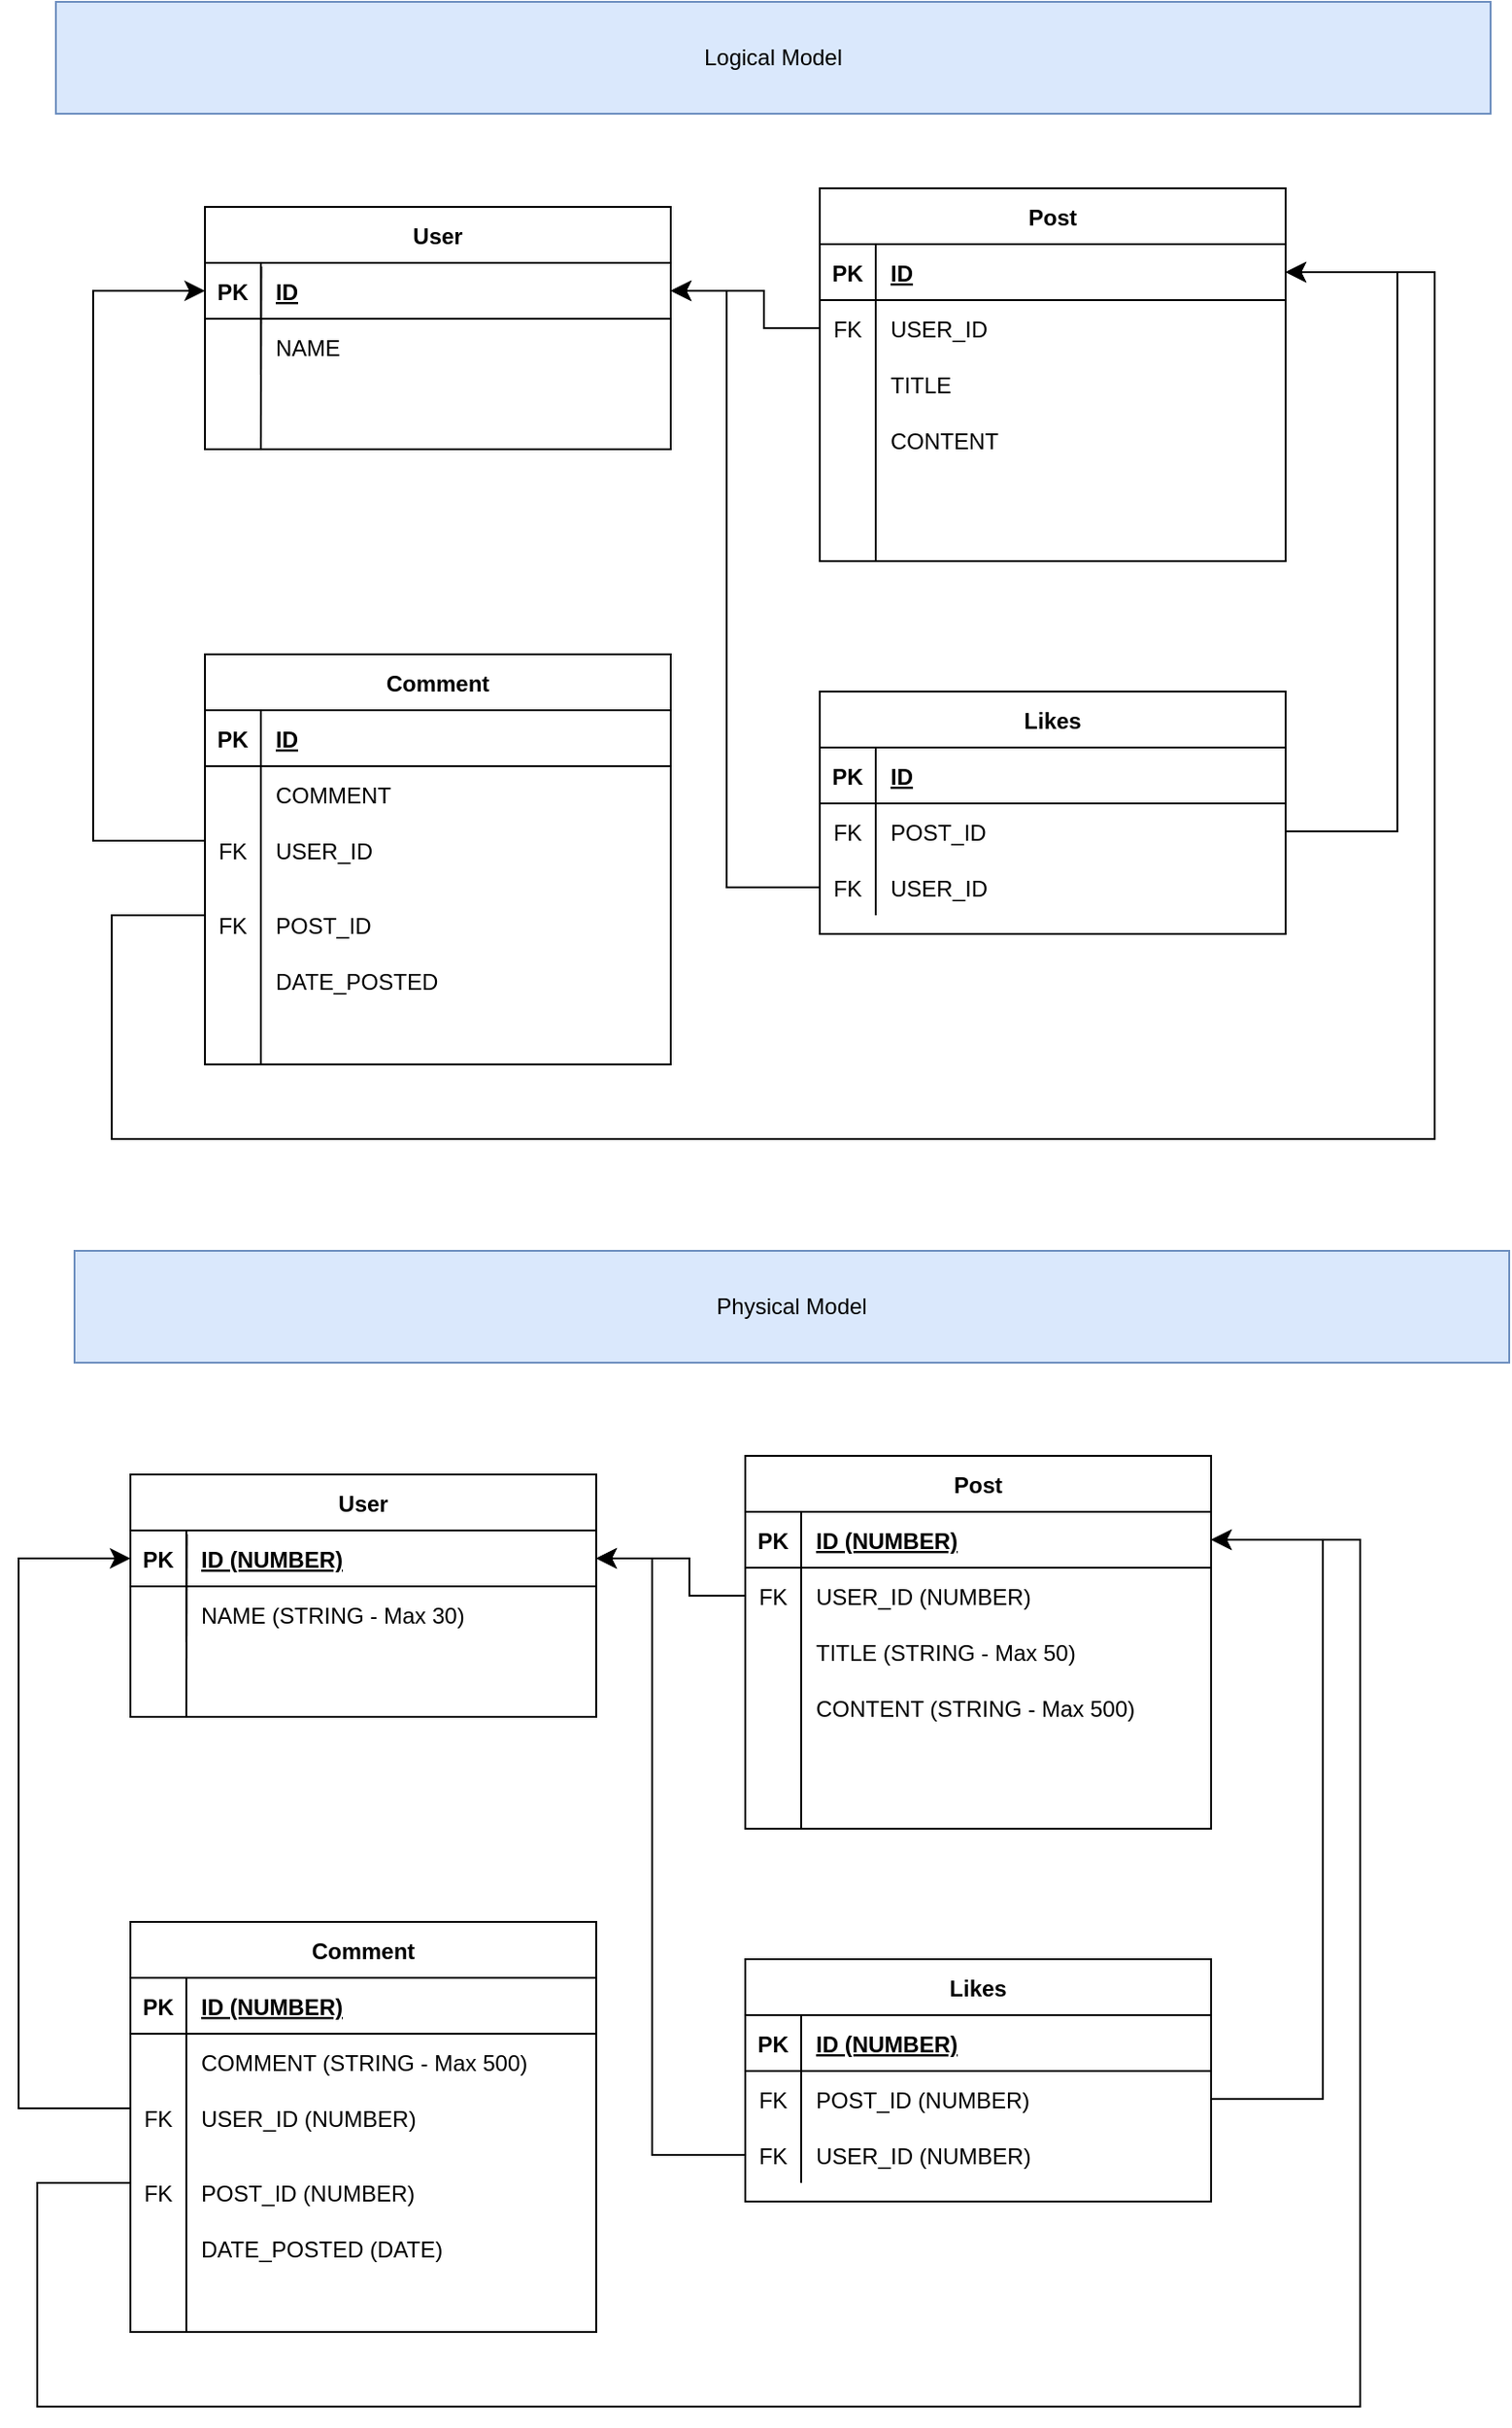 <mxfile version="22.1.5" type="device">
  <diagram id="R2lEEEUBdFMjLlhIrx00" name="Page-1">
    <mxGraphModel dx="1356" dy="798" grid="1" gridSize="10" guides="1" tooltips="1" connect="1" arrows="1" fold="1" page="1" pageScale="1" pageWidth="850" pageHeight="1100" math="0" shadow="0" extFonts="Permanent Marker^https://fonts.googleapis.com/css?family=Permanent+Marker">
      <root>
        <mxCell id="0" />
        <mxCell id="1" parent="0" />
        <mxCell id="bGehu8A9zLwiPQpEv0Pu-111" value="Post" style="shape=table;startSize=30;container=1;collapsible=1;childLayout=tableLayout;fixedRows=1;rowLines=0;fontStyle=1;align=center;resizeLast=1;" vertex="1" parent="1">
          <mxGeometry x="460" y="120" width="250" height="200" as="geometry" />
        </mxCell>
        <mxCell id="bGehu8A9zLwiPQpEv0Pu-112" value="" style="shape=partialRectangle;collapsible=0;dropTarget=0;pointerEvents=0;fillColor=none;points=[[0,0.5],[1,0.5]];portConstraint=eastwest;top=0;left=0;right=0;bottom=1;" vertex="1" parent="bGehu8A9zLwiPQpEv0Pu-111">
          <mxGeometry y="30" width="250" height="30" as="geometry" />
        </mxCell>
        <mxCell id="bGehu8A9zLwiPQpEv0Pu-113" value="PK" style="shape=partialRectangle;overflow=hidden;connectable=0;fillColor=none;top=0;left=0;bottom=0;right=0;fontStyle=1;" vertex="1" parent="bGehu8A9zLwiPQpEv0Pu-112">
          <mxGeometry width="30" height="30" as="geometry">
            <mxRectangle width="30" height="30" as="alternateBounds" />
          </mxGeometry>
        </mxCell>
        <mxCell id="bGehu8A9zLwiPQpEv0Pu-114" value="ID" style="shape=partialRectangle;overflow=hidden;connectable=0;fillColor=none;top=0;left=0;bottom=0;right=0;align=left;spacingLeft=6;fontStyle=5;" vertex="1" parent="bGehu8A9zLwiPQpEv0Pu-112">
          <mxGeometry x="30" width="220" height="30" as="geometry">
            <mxRectangle width="220" height="30" as="alternateBounds" />
          </mxGeometry>
        </mxCell>
        <mxCell id="bGehu8A9zLwiPQpEv0Pu-115" value="" style="shape=partialRectangle;collapsible=0;dropTarget=0;pointerEvents=0;fillColor=none;points=[[0,0.5],[1,0.5]];portConstraint=eastwest;top=0;left=0;right=0;bottom=0;" vertex="1" parent="bGehu8A9zLwiPQpEv0Pu-111">
          <mxGeometry y="60" width="250" height="30" as="geometry" />
        </mxCell>
        <mxCell id="bGehu8A9zLwiPQpEv0Pu-116" value="FK" style="shape=partialRectangle;overflow=hidden;connectable=0;fillColor=none;top=0;left=0;bottom=0;right=0;" vertex="1" parent="bGehu8A9zLwiPQpEv0Pu-115">
          <mxGeometry width="30" height="30" as="geometry">
            <mxRectangle width="30" height="30" as="alternateBounds" />
          </mxGeometry>
        </mxCell>
        <mxCell id="bGehu8A9zLwiPQpEv0Pu-117" value="USER_ID" style="shape=partialRectangle;overflow=hidden;connectable=0;fillColor=none;top=0;left=0;bottom=0;right=0;align=left;spacingLeft=6;" vertex="1" parent="bGehu8A9zLwiPQpEv0Pu-115">
          <mxGeometry x="30" width="220" height="30" as="geometry">
            <mxRectangle width="220" height="30" as="alternateBounds" />
          </mxGeometry>
        </mxCell>
        <mxCell id="bGehu8A9zLwiPQpEv0Pu-118" value="" style="shape=partialRectangle;collapsible=0;dropTarget=0;pointerEvents=0;fillColor=none;points=[[0,0.5],[1,0.5]];portConstraint=eastwest;top=0;left=0;right=0;bottom=0;" vertex="1" parent="bGehu8A9zLwiPQpEv0Pu-111">
          <mxGeometry y="90" width="250" height="30" as="geometry" />
        </mxCell>
        <mxCell id="bGehu8A9zLwiPQpEv0Pu-119" value="" style="shape=partialRectangle;overflow=hidden;connectable=0;fillColor=none;top=0;left=0;bottom=0;right=0;" vertex="1" parent="bGehu8A9zLwiPQpEv0Pu-118">
          <mxGeometry width="30" height="30" as="geometry">
            <mxRectangle width="30" height="30" as="alternateBounds" />
          </mxGeometry>
        </mxCell>
        <mxCell id="bGehu8A9zLwiPQpEv0Pu-120" value="TITLE" style="shape=partialRectangle;overflow=hidden;connectable=0;fillColor=none;top=0;left=0;bottom=0;right=0;align=left;spacingLeft=6;" vertex="1" parent="bGehu8A9zLwiPQpEv0Pu-118">
          <mxGeometry x="30" width="220" height="30" as="geometry">
            <mxRectangle width="220" height="30" as="alternateBounds" />
          </mxGeometry>
        </mxCell>
        <mxCell id="bGehu8A9zLwiPQpEv0Pu-121" value="Likes" style="shape=table;startSize=30;container=1;collapsible=1;childLayout=tableLayout;fixedRows=1;rowLines=0;fontStyle=1;align=center;resizeLast=1;" vertex="1" parent="1">
          <mxGeometry x="460" y="390" width="250" height="130" as="geometry" />
        </mxCell>
        <mxCell id="bGehu8A9zLwiPQpEv0Pu-122" value="" style="shape=partialRectangle;collapsible=0;dropTarget=0;pointerEvents=0;fillColor=none;points=[[0,0.5],[1,0.5]];portConstraint=eastwest;top=0;left=0;right=0;bottom=1;" vertex="1" parent="bGehu8A9zLwiPQpEv0Pu-121">
          <mxGeometry y="30" width="250" height="30" as="geometry" />
        </mxCell>
        <mxCell id="bGehu8A9zLwiPQpEv0Pu-123" value="PK" style="shape=partialRectangle;overflow=hidden;connectable=0;fillColor=none;top=0;left=0;bottom=0;right=0;fontStyle=1;" vertex="1" parent="bGehu8A9zLwiPQpEv0Pu-122">
          <mxGeometry width="30" height="30" as="geometry">
            <mxRectangle width="30" height="30" as="alternateBounds" />
          </mxGeometry>
        </mxCell>
        <mxCell id="bGehu8A9zLwiPQpEv0Pu-124" value="ID" style="shape=partialRectangle;overflow=hidden;connectable=0;fillColor=none;top=0;left=0;bottom=0;right=0;align=left;spacingLeft=6;fontStyle=5;" vertex="1" parent="bGehu8A9zLwiPQpEv0Pu-122">
          <mxGeometry x="30" width="220" height="30" as="geometry">
            <mxRectangle width="220" height="30" as="alternateBounds" />
          </mxGeometry>
        </mxCell>
        <mxCell id="bGehu8A9zLwiPQpEv0Pu-125" value="" style="shape=partialRectangle;collapsible=0;dropTarget=0;pointerEvents=0;fillColor=none;points=[[0,0.5],[1,0.5]];portConstraint=eastwest;top=0;left=0;right=0;bottom=0;" vertex="1" parent="bGehu8A9zLwiPQpEv0Pu-121">
          <mxGeometry y="60" width="250" height="30" as="geometry" />
        </mxCell>
        <mxCell id="bGehu8A9zLwiPQpEv0Pu-126" value="FK" style="shape=partialRectangle;overflow=hidden;connectable=0;fillColor=none;top=0;left=0;bottom=0;right=0;" vertex="1" parent="bGehu8A9zLwiPQpEv0Pu-125">
          <mxGeometry width="30" height="30" as="geometry">
            <mxRectangle width="30" height="30" as="alternateBounds" />
          </mxGeometry>
        </mxCell>
        <mxCell id="bGehu8A9zLwiPQpEv0Pu-127" value="POST_ID" style="shape=partialRectangle;overflow=hidden;connectable=0;fillColor=none;top=0;left=0;bottom=0;right=0;align=left;spacingLeft=6;" vertex="1" parent="bGehu8A9zLwiPQpEv0Pu-125">
          <mxGeometry x="30" width="220" height="30" as="geometry">
            <mxRectangle width="220" height="30" as="alternateBounds" />
          </mxGeometry>
        </mxCell>
        <mxCell id="bGehu8A9zLwiPQpEv0Pu-128" value="" style="shape=partialRectangle;collapsible=0;dropTarget=0;pointerEvents=0;fillColor=none;points=[[0,0.5],[1,0.5]];portConstraint=eastwest;top=0;left=0;right=0;bottom=0;" vertex="1" parent="bGehu8A9zLwiPQpEv0Pu-121">
          <mxGeometry y="90" width="250" height="30" as="geometry" />
        </mxCell>
        <mxCell id="bGehu8A9zLwiPQpEv0Pu-129" value="FK" style="shape=partialRectangle;overflow=hidden;connectable=0;fillColor=none;top=0;left=0;bottom=0;right=0;" vertex="1" parent="bGehu8A9zLwiPQpEv0Pu-128">
          <mxGeometry width="30" height="30" as="geometry">
            <mxRectangle width="30" height="30" as="alternateBounds" />
          </mxGeometry>
        </mxCell>
        <mxCell id="bGehu8A9zLwiPQpEv0Pu-130" value="USER_ID" style="shape=partialRectangle;overflow=hidden;connectable=0;fillColor=none;top=0;left=0;bottom=0;right=0;align=left;spacingLeft=6;" vertex="1" parent="bGehu8A9zLwiPQpEv0Pu-128">
          <mxGeometry x="30" width="220" height="30" as="geometry">
            <mxRectangle width="220" height="30" as="alternateBounds" />
          </mxGeometry>
        </mxCell>
        <mxCell id="bGehu8A9zLwiPQpEv0Pu-131" value="User" style="shape=table;startSize=30;container=1;collapsible=1;childLayout=tableLayout;fixedRows=1;rowLines=0;fontStyle=1;align=center;resizeLast=1;" vertex="1" parent="1">
          <mxGeometry x="130" y="130" width="250" height="130" as="geometry" />
        </mxCell>
        <mxCell id="bGehu8A9zLwiPQpEv0Pu-132" value="" style="shape=partialRectangle;collapsible=0;dropTarget=0;pointerEvents=0;fillColor=none;points=[[0,0.5],[1,0.5]];portConstraint=eastwest;top=0;left=0;right=0;bottom=1;" vertex="1" parent="bGehu8A9zLwiPQpEv0Pu-131">
          <mxGeometry y="30" width="250" height="30" as="geometry" />
        </mxCell>
        <mxCell id="bGehu8A9zLwiPQpEv0Pu-133" value="PK" style="shape=partialRectangle;overflow=hidden;connectable=0;fillColor=none;top=0;left=0;bottom=0;right=0;fontStyle=1;" vertex="1" parent="bGehu8A9zLwiPQpEv0Pu-132">
          <mxGeometry width="30" height="30" as="geometry">
            <mxRectangle width="30" height="30" as="alternateBounds" />
          </mxGeometry>
        </mxCell>
        <mxCell id="bGehu8A9zLwiPQpEv0Pu-134" value="ID" style="shape=partialRectangle;overflow=hidden;connectable=0;fillColor=none;top=0;left=0;bottom=0;right=0;align=left;spacingLeft=6;fontStyle=5;" vertex="1" parent="bGehu8A9zLwiPQpEv0Pu-132">
          <mxGeometry x="30" width="220" height="30" as="geometry">
            <mxRectangle width="220" height="30" as="alternateBounds" />
          </mxGeometry>
        </mxCell>
        <mxCell id="bGehu8A9zLwiPQpEv0Pu-135" value="" style="shape=partialRectangle;collapsible=0;dropTarget=0;pointerEvents=0;fillColor=none;points=[[0,0.5],[1,0.5]];portConstraint=eastwest;top=0;left=0;right=0;bottom=0;" vertex="1" parent="bGehu8A9zLwiPQpEv0Pu-131">
          <mxGeometry y="60" width="250" height="30" as="geometry" />
        </mxCell>
        <mxCell id="bGehu8A9zLwiPQpEv0Pu-136" value="" style="shape=partialRectangle;overflow=hidden;connectable=0;fillColor=none;top=0;left=0;bottom=0;right=0;" vertex="1" parent="bGehu8A9zLwiPQpEv0Pu-135">
          <mxGeometry width="30" height="30" as="geometry">
            <mxRectangle width="30" height="30" as="alternateBounds" />
          </mxGeometry>
        </mxCell>
        <mxCell id="bGehu8A9zLwiPQpEv0Pu-137" value="NAME" style="shape=partialRectangle;overflow=hidden;connectable=0;fillColor=none;top=0;left=0;bottom=0;right=0;align=left;spacingLeft=6;" vertex="1" parent="bGehu8A9zLwiPQpEv0Pu-135">
          <mxGeometry x="30" width="220" height="30" as="geometry">
            <mxRectangle width="220" height="30" as="alternateBounds" />
          </mxGeometry>
        </mxCell>
        <mxCell id="bGehu8A9zLwiPQpEv0Pu-138" value="Comment" style="shape=table;startSize=30;container=1;collapsible=1;childLayout=tableLayout;fixedRows=1;rowLines=0;fontStyle=1;align=center;resizeLast=1;" vertex="1" parent="1">
          <mxGeometry x="130" y="370" width="250" height="220" as="geometry" />
        </mxCell>
        <mxCell id="bGehu8A9zLwiPQpEv0Pu-139" value="" style="shape=partialRectangle;collapsible=0;dropTarget=0;pointerEvents=0;fillColor=none;points=[[0,0.5],[1,0.5]];portConstraint=eastwest;top=0;left=0;right=0;bottom=1;" vertex="1" parent="bGehu8A9zLwiPQpEv0Pu-138">
          <mxGeometry y="30" width="250" height="30" as="geometry" />
        </mxCell>
        <mxCell id="bGehu8A9zLwiPQpEv0Pu-140" value="PK" style="shape=partialRectangle;overflow=hidden;connectable=0;fillColor=none;top=0;left=0;bottom=0;right=0;fontStyle=1;" vertex="1" parent="bGehu8A9zLwiPQpEv0Pu-139">
          <mxGeometry width="30" height="30" as="geometry">
            <mxRectangle width="30" height="30" as="alternateBounds" />
          </mxGeometry>
        </mxCell>
        <mxCell id="bGehu8A9zLwiPQpEv0Pu-141" value="ID" style="shape=partialRectangle;overflow=hidden;connectable=0;fillColor=none;top=0;left=0;bottom=0;right=0;align=left;spacingLeft=6;fontStyle=5;" vertex="1" parent="bGehu8A9zLwiPQpEv0Pu-139">
          <mxGeometry x="30" width="220" height="30" as="geometry">
            <mxRectangle width="220" height="30" as="alternateBounds" />
          </mxGeometry>
        </mxCell>
        <mxCell id="bGehu8A9zLwiPQpEv0Pu-142" value="" style="shape=partialRectangle;collapsible=0;dropTarget=0;pointerEvents=0;fillColor=none;points=[[0,0.5],[1,0.5]];portConstraint=eastwest;top=0;left=0;right=0;bottom=0;" vertex="1" parent="bGehu8A9zLwiPQpEv0Pu-138">
          <mxGeometry y="60" width="250" height="30" as="geometry" />
        </mxCell>
        <mxCell id="bGehu8A9zLwiPQpEv0Pu-143" value="" style="shape=partialRectangle;overflow=hidden;connectable=0;fillColor=none;top=0;left=0;bottom=0;right=0;" vertex="1" parent="bGehu8A9zLwiPQpEv0Pu-142">
          <mxGeometry width="30" height="30" as="geometry">
            <mxRectangle width="30" height="30" as="alternateBounds" />
          </mxGeometry>
        </mxCell>
        <mxCell id="bGehu8A9zLwiPQpEv0Pu-144" value="COMMENT" style="shape=partialRectangle;overflow=hidden;connectable=0;fillColor=none;top=0;left=0;bottom=0;right=0;align=left;spacingLeft=6;" vertex="1" parent="bGehu8A9zLwiPQpEv0Pu-142">
          <mxGeometry x="30" width="220" height="30" as="geometry">
            <mxRectangle width="220" height="30" as="alternateBounds" />
          </mxGeometry>
        </mxCell>
        <mxCell id="bGehu8A9zLwiPQpEv0Pu-145" value="" style="shape=partialRectangle;collapsible=0;dropTarget=0;pointerEvents=0;fillColor=none;points=[[0,0.5],[1,0.5]];portConstraint=eastwest;top=0;left=0;right=0;bottom=0;" vertex="1" parent="bGehu8A9zLwiPQpEv0Pu-138">
          <mxGeometry y="90" width="250" height="30" as="geometry" />
        </mxCell>
        <mxCell id="bGehu8A9zLwiPQpEv0Pu-146" value="" style="shape=partialRectangle;overflow=hidden;connectable=0;fillColor=none;top=0;left=0;bottom=0;right=0;" vertex="1" parent="bGehu8A9zLwiPQpEv0Pu-145">
          <mxGeometry width="30" height="30" as="geometry">
            <mxRectangle width="30" height="30" as="alternateBounds" />
          </mxGeometry>
        </mxCell>
        <mxCell id="bGehu8A9zLwiPQpEv0Pu-147" value="USER_ID" style="shape=partialRectangle;overflow=hidden;connectable=0;fillColor=none;top=0;left=0;bottom=0;right=0;align=left;spacingLeft=6;" vertex="1" parent="bGehu8A9zLwiPQpEv0Pu-145">
          <mxGeometry x="30" width="220" height="30" as="geometry">
            <mxRectangle width="220" height="30" as="alternateBounds" />
          </mxGeometry>
        </mxCell>
        <mxCell id="bGehu8A9zLwiPQpEv0Pu-148" value="Logical Model" style="whiteSpace=wrap;html=1;fillColor=#dae8fc;strokeColor=#6c8ebf;" vertex="1" parent="1">
          <mxGeometry x="50" y="20" width="770" height="60" as="geometry" />
        </mxCell>
        <mxCell id="bGehu8A9zLwiPQpEv0Pu-149" value="Physical Model" style="whiteSpace=wrap;html=1;fillColor=#dae8fc;strokeColor=#6c8ebf;" vertex="1" parent="1">
          <mxGeometry x="60" y="690" width="770" height="60" as="geometry" />
        </mxCell>
        <mxCell id="bGehu8A9zLwiPQpEv0Pu-150" value="" style="shape=partialRectangle;collapsible=0;dropTarget=0;pointerEvents=0;fillColor=none;points=[[0,0.5],[1,0.5]];portConstraint=eastwest;top=0;left=0;right=0;bottom=0;" vertex="1" parent="1">
          <mxGeometry x="130" y="220" width="250" height="30" as="geometry" />
        </mxCell>
        <mxCell id="bGehu8A9zLwiPQpEv0Pu-151" value="" style="shape=partialRectangle;overflow=hidden;connectable=0;fillColor=none;top=0;left=0;bottom=0;right=0;" vertex="1" parent="bGehu8A9zLwiPQpEv0Pu-150">
          <mxGeometry width="30" height="30" as="geometry">
            <mxRectangle width="30" height="30" as="alternateBounds" />
          </mxGeometry>
        </mxCell>
        <mxCell id="bGehu8A9zLwiPQpEv0Pu-152" value="" style="shape=partialRectangle;overflow=hidden;connectable=0;fillColor=none;top=0;left=0;bottom=0;right=0;align=left;spacingLeft=6;" vertex="1" parent="bGehu8A9zLwiPQpEv0Pu-150">
          <mxGeometry x="30" width="220" height="30" as="geometry">
            <mxRectangle width="220" height="30" as="alternateBounds" />
          </mxGeometry>
        </mxCell>
        <mxCell id="bGehu8A9zLwiPQpEv0Pu-153" value="CONTENT" style="shape=partialRectangle;overflow=hidden;connectable=0;fillColor=none;top=0;left=0;bottom=0;right=0;align=left;spacingLeft=6;" vertex="1" parent="1">
          <mxGeometry x="490" y="240" width="220" height="30" as="geometry">
            <mxRectangle width="220" height="30" as="alternateBounds" />
          </mxGeometry>
        </mxCell>
        <mxCell id="bGehu8A9zLwiPQpEv0Pu-154" value="" style="shape=partialRectangle;overflow=hidden;connectable=0;fillColor=none;top=0;left=0;bottom=0;right=0;" vertex="1" parent="1">
          <mxGeometry x="130" y="530" width="30" height="30" as="geometry">
            <mxRectangle width="30" height="30" as="alternateBounds" />
          </mxGeometry>
        </mxCell>
        <mxCell id="bGehu8A9zLwiPQpEv0Pu-155" value="POST_ID" style="shape=partialRectangle;overflow=hidden;connectable=0;fillColor=none;top=0;left=0;bottom=0;right=0;align=left;spacingLeft=6;" vertex="1" parent="1">
          <mxGeometry x="160" y="500" width="220" height="30" as="geometry">
            <mxRectangle width="220" height="30" as="alternateBounds" />
          </mxGeometry>
        </mxCell>
        <mxCell id="bGehu8A9zLwiPQpEv0Pu-156" value="DATE_POSTED" style="shape=partialRectangle;overflow=hidden;connectable=0;fillColor=none;top=0;left=0;bottom=0;right=0;align=left;spacingLeft=6;" vertex="1" parent="1">
          <mxGeometry x="160" y="530" width="220" height="30" as="geometry">
            <mxRectangle width="220" height="30" as="alternateBounds" />
          </mxGeometry>
        </mxCell>
        <mxCell id="bGehu8A9zLwiPQpEv0Pu-157" value="FK" style="shape=partialRectangle;overflow=hidden;connectable=0;fillColor=none;top=0;left=0;bottom=0;right=0;" vertex="1" parent="1">
          <mxGeometry x="130" y="460" width="30" height="30" as="geometry">
            <mxRectangle width="30" height="30" as="alternateBounds" />
          </mxGeometry>
        </mxCell>
        <mxCell id="bGehu8A9zLwiPQpEv0Pu-158" value="FK" style="shape=partialRectangle;overflow=hidden;connectable=0;fillColor=none;top=0;left=0;bottom=0;right=0;" vertex="1" parent="1">
          <mxGeometry x="130" y="500" width="30" height="30" as="geometry">
            <mxRectangle width="30" height="30" as="alternateBounds" />
          </mxGeometry>
        </mxCell>
        <mxCell id="bGehu8A9zLwiPQpEv0Pu-159" value="" style="endArrow=none;html=1;rounded=0;" edge="1" parent="1">
          <mxGeometry width="50" height="50" relative="1" as="geometry">
            <mxPoint x="160" y="590" as="sourcePoint" />
            <mxPoint x="160" y="490" as="targetPoint" />
          </mxGeometry>
        </mxCell>
        <mxCell id="bGehu8A9zLwiPQpEv0Pu-160" value="" style="endArrow=none;html=1;rounded=0;entryX=0.121;entryY=0.067;entryDx=0;entryDy=0;entryPerimeter=0;" edge="1" parent="1" target="bGehu8A9zLwiPQpEv0Pu-132">
          <mxGeometry width="50" height="50" relative="1" as="geometry">
            <mxPoint x="160" y="260" as="sourcePoint" />
            <mxPoint x="440" y="400" as="targetPoint" />
          </mxGeometry>
        </mxCell>
        <mxCell id="bGehu8A9zLwiPQpEv0Pu-161" value="" style="endArrow=none;html=1;rounded=0;" edge="1" parent="1">
          <mxGeometry width="50" height="50" relative="1" as="geometry">
            <mxPoint x="490" y="320" as="sourcePoint" />
            <mxPoint x="490" y="240" as="targetPoint" />
          </mxGeometry>
        </mxCell>
        <mxCell id="bGehu8A9zLwiPQpEv0Pu-162" value="" style="edgeStyle=segmentEdgeStyle;endArrow=classic;html=1;curved=0;rounded=0;endSize=8;startSize=8;entryX=0;entryY=0.5;entryDx=0;entryDy=0;" edge="1" parent="1" target="bGehu8A9zLwiPQpEv0Pu-132">
          <mxGeometry width="50" height="50" relative="1" as="geometry">
            <mxPoint x="130" y="470" as="sourcePoint" />
            <mxPoint x="480" y="270" as="targetPoint" />
            <Array as="points">
              <mxPoint x="70" y="470" />
              <mxPoint x="70" y="175" />
            </Array>
          </mxGeometry>
        </mxCell>
        <mxCell id="bGehu8A9zLwiPQpEv0Pu-163" value="" style="edgeStyle=segmentEdgeStyle;endArrow=classic;html=1;curved=0;rounded=0;endSize=8;startSize=8;entryX=1;entryY=0.5;entryDx=0;entryDy=0;" edge="1" parent="1" target="bGehu8A9zLwiPQpEv0Pu-112">
          <mxGeometry width="50" height="50" relative="1" as="geometry">
            <mxPoint x="130" y="510" as="sourcePoint" />
            <mxPoint x="140" y="185" as="targetPoint" />
            <Array as="points">
              <mxPoint x="80" y="510" />
              <mxPoint x="80" y="630" />
              <mxPoint x="790" y="630" />
              <mxPoint x="790" y="165" />
            </Array>
          </mxGeometry>
        </mxCell>
        <mxCell id="bGehu8A9zLwiPQpEv0Pu-164" value="" style="edgeStyle=segmentEdgeStyle;endArrow=classic;html=1;curved=0;rounded=0;endSize=8;startSize=8;exitX=0;exitY=0.5;exitDx=0;exitDy=0;entryX=1;entryY=0.5;entryDx=0;entryDy=0;" edge="1" parent="1" source="bGehu8A9zLwiPQpEv0Pu-128" target="bGehu8A9zLwiPQpEv0Pu-132">
          <mxGeometry width="50" height="50" relative="1" as="geometry">
            <mxPoint x="430" y="320" as="sourcePoint" />
            <mxPoint x="480" y="270" as="targetPoint" />
            <Array as="points">
              <mxPoint x="410" y="495" />
              <mxPoint x="410" y="175" />
            </Array>
          </mxGeometry>
        </mxCell>
        <mxCell id="bGehu8A9zLwiPQpEv0Pu-165" value="" style="edgeStyle=segmentEdgeStyle;endArrow=classic;html=1;curved=0;rounded=0;endSize=8;startSize=8;exitX=1;exitY=0.5;exitDx=0;exitDy=0;entryX=1;entryY=0.5;entryDx=0;entryDy=0;" edge="1" parent="1" source="bGehu8A9zLwiPQpEv0Pu-125" target="bGehu8A9zLwiPQpEv0Pu-112">
          <mxGeometry width="50" height="50" relative="1" as="geometry">
            <mxPoint x="430" y="320" as="sourcePoint" />
            <mxPoint x="480" y="270" as="targetPoint" />
            <Array as="points">
              <mxPoint x="770" y="465" />
              <mxPoint x="770" y="165" />
            </Array>
          </mxGeometry>
        </mxCell>
        <mxCell id="bGehu8A9zLwiPQpEv0Pu-166" value="" style="edgeStyle=segmentEdgeStyle;endArrow=classic;html=1;curved=0;rounded=0;endSize=8;startSize=8;exitX=0;exitY=0.5;exitDx=0;exitDy=0;entryX=1;entryY=0.5;entryDx=0;entryDy=0;" edge="1" parent="1" source="bGehu8A9zLwiPQpEv0Pu-115" target="bGehu8A9zLwiPQpEv0Pu-132">
          <mxGeometry width="50" height="50" relative="1" as="geometry">
            <mxPoint x="430" y="320" as="sourcePoint" />
            <mxPoint x="390" y="180" as="targetPoint" />
            <Array as="points">
              <mxPoint x="430" y="195" />
              <mxPoint x="430" y="175" />
            </Array>
          </mxGeometry>
        </mxCell>
        <mxCell id="bGehu8A9zLwiPQpEv0Pu-167" value="Post" style="shape=table;startSize=30;container=1;collapsible=1;childLayout=tableLayout;fixedRows=1;rowLines=0;fontStyle=1;align=center;resizeLast=1;" vertex="1" parent="1">
          <mxGeometry x="420" y="800" width="250" height="200" as="geometry" />
        </mxCell>
        <mxCell id="bGehu8A9zLwiPQpEv0Pu-168" value="" style="shape=partialRectangle;collapsible=0;dropTarget=0;pointerEvents=0;fillColor=none;points=[[0,0.5],[1,0.5]];portConstraint=eastwest;top=0;left=0;right=0;bottom=1;" vertex="1" parent="bGehu8A9zLwiPQpEv0Pu-167">
          <mxGeometry y="30" width="250" height="30" as="geometry" />
        </mxCell>
        <mxCell id="bGehu8A9zLwiPQpEv0Pu-169" value="PK" style="shape=partialRectangle;overflow=hidden;connectable=0;fillColor=none;top=0;left=0;bottom=0;right=0;fontStyle=1;" vertex="1" parent="bGehu8A9zLwiPQpEv0Pu-168">
          <mxGeometry width="30" height="30" as="geometry">
            <mxRectangle width="30" height="30" as="alternateBounds" />
          </mxGeometry>
        </mxCell>
        <mxCell id="bGehu8A9zLwiPQpEv0Pu-170" value="ID (NUMBER)" style="shape=partialRectangle;overflow=hidden;connectable=0;fillColor=none;top=0;left=0;bottom=0;right=0;align=left;spacingLeft=6;fontStyle=5;" vertex="1" parent="bGehu8A9zLwiPQpEv0Pu-168">
          <mxGeometry x="30" width="220" height="30" as="geometry">
            <mxRectangle width="220" height="30" as="alternateBounds" />
          </mxGeometry>
        </mxCell>
        <mxCell id="bGehu8A9zLwiPQpEv0Pu-171" value="" style="shape=partialRectangle;collapsible=0;dropTarget=0;pointerEvents=0;fillColor=none;points=[[0,0.5],[1,0.5]];portConstraint=eastwest;top=0;left=0;right=0;bottom=0;" vertex="1" parent="bGehu8A9zLwiPQpEv0Pu-167">
          <mxGeometry y="60" width="250" height="30" as="geometry" />
        </mxCell>
        <mxCell id="bGehu8A9zLwiPQpEv0Pu-172" value="FK" style="shape=partialRectangle;overflow=hidden;connectable=0;fillColor=none;top=0;left=0;bottom=0;right=0;" vertex="1" parent="bGehu8A9zLwiPQpEv0Pu-171">
          <mxGeometry width="30" height="30" as="geometry">
            <mxRectangle width="30" height="30" as="alternateBounds" />
          </mxGeometry>
        </mxCell>
        <mxCell id="bGehu8A9zLwiPQpEv0Pu-173" value="USER_ID (NUMBER)" style="shape=partialRectangle;overflow=hidden;connectable=0;fillColor=none;top=0;left=0;bottom=0;right=0;align=left;spacingLeft=6;" vertex="1" parent="bGehu8A9zLwiPQpEv0Pu-171">
          <mxGeometry x="30" width="220" height="30" as="geometry">
            <mxRectangle width="220" height="30" as="alternateBounds" />
          </mxGeometry>
        </mxCell>
        <mxCell id="bGehu8A9zLwiPQpEv0Pu-174" value="" style="shape=partialRectangle;collapsible=0;dropTarget=0;pointerEvents=0;fillColor=none;points=[[0,0.5],[1,0.5]];portConstraint=eastwest;top=0;left=0;right=0;bottom=0;" vertex="1" parent="bGehu8A9zLwiPQpEv0Pu-167">
          <mxGeometry y="90" width="250" height="30" as="geometry" />
        </mxCell>
        <mxCell id="bGehu8A9zLwiPQpEv0Pu-175" value="" style="shape=partialRectangle;overflow=hidden;connectable=0;fillColor=none;top=0;left=0;bottom=0;right=0;" vertex="1" parent="bGehu8A9zLwiPQpEv0Pu-174">
          <mxGeometry width="30" height="30" as="geometry">
            <mxRectangle width="30" height="30" as="alternateBounds" />
          </mxGeometry>
        </mxCell>
        <mxCell id="bGehu8A9zLwiPQpEv0Pu-176" value="TITLE (STRING - Max 50)" style="shape=partialRectangle;overflow=hidden;connectable=0;fillColor=none;top=0;left=0;bottom=0;right=0;align=left;spacingLeft=6;" vertex="1" parent="bGehu8A9zLwiPQpEv0Pu-174">
          <mxGeometry x="30" width="220" height="30" as="geometry">
            <mxRectangle width="220" height="30" as="alternateBounds" />
          </mxGeometry>
        </mxCell>
        <mxCell id="bGehu8A9zLwiPQpEv0Pu-177" value="Likes" style="shape=table;startSize=30;container=1;collapsible=1;childLayout=tableLayout;fixedRows=1;rowLines=0;fontStyle=1;align=center;resizeLast=1;" vertex="1" parent="1">
          <mxGeometry x="420" y="1070" width="250" height="130" as="geometry" />
        </mxCell>
        <mxCell id="bGehu8A9zLwiPQpEv0Pu-178" value="" style="shape=partialRectangle;collapsible=0;dropTarget=0;pointerEvents=0;fillColor=none;points=[[0,0.5],[1,0.5]];portConstraint=eastwest;top=0;left=0;right=0;bottom=1;" vertex="1" parent="bGehu8A9zLwiPQpEv0Pu-177">
          <mxGeometry y="30" width="250" height="30" as="geometry" />
        </mxCell>
        <mxCell id="bGehu8A9zLwiPQpEv0Pu-179" value="PK" style="shape=partialRectangle;overflow=hidden;connectable=0;fillColor=none;top=0;left=0;bottom=0;right=0;fontStyle=1;" vertex="1" parent="bGehu8A9zLwiPQpEv0Pu-178">
          <mxGeometry width="30" height="30" as="geometry">
            <mxRectangle width="30" height="30" as="alternateBounds" />
          </mxGeometry>
        </mxCell>
        <mxCell id="bGehu8A9zLwiPQpEv0Pu-180" value="ID (NUMBER)" style="shape=partialRectangle;overflow=hidden;connectable=0;fillColor=none;top=0;left=0;bottom=0;right=0;align=left;spacingLeft=6;fontStyle=5;" vertex="1" parent="bGehu8A9zLwiPQpEv0Pu-178">
          <mxGeometry x="30" width="220" height="30" as="geometry">
            <mxRectangle width="220" height="30" as="alternateBounds" />
          </mxGeometry>
        </mxCell>
        <mxCell id="bGehu8A9zLwiPQpEv0Pu-181" value="" style="shape=partialRectangle;collapsible=0;dropTarget=0;pointerEvents=0;fillColor=none;points=[[0,0.5],[1,0.5]];portConstraint=eastwest;top=0;left=0;right=0;bottom=0;" vertex="1" parent="bGehu8A9zLwiPQpEv0Pu-177">
          <mxGeometry y="60" width="250" height="30" as="geometry" />
        </mxCell>
        <mxCell id="bGehu8A9zLwiPQpEv0Pu-182" value="FK" style="shape=partialRectangle;overflow=hidden;connectable=0;fillColor=none;top=0;left=0;bottom=0;right=0;" vertex="1" parent="bGehu8A9zLwiPQpEv0Pu-181">
          <mxGeometry width="30" height="30" as="geometry">
            <mxRectangle width="30" height="30" as="alternateBounds" />
          </mxGeometry>
        </mxCell>
        <mxCell id="bGehu8A9zLwiPQpEv0Pu-183" value="POST_ID (NUMBER)" style="shape=partialRectangle;overflow=hidden;connectable=0;fillColor=none;top=0;left=0;bottom=0;right=0;align=left;spacingLeft=6;" vertex="1" parent="bGehu8A9zLwiPQpEv0Pu-181">
          <mxGeometry x="30" width="220" height="30" as="geometry">
            <mxRectangle width="220" height="30" as="alternateBounds" />
          </mxGeometry>
        </mxCell>
        <mxCell id="bGehu8A9zLwiPQpEv0Pu-184" value="" style="shape=partialRectangle;collapsible=0;dropTarget=0;pointerEvents=0;fillColor=none;points=[[0,0.5],[1,0.5]];portConstraint=eastwest;top=0;left=0;right=0;bottom=0;" vertex="1" parent="bGehu8A9zLwiPQpEv0Pu-177">
          <mxGeometry y="90" width="250" height="30" as="geometry" />
        </mxCell>
        <mxCell id="bGehu8A9zLwiPQpEv0Pu-185" value="FK" style="shape=partialRectangle;overflow=hidden;connectable=0;fillColor=none;top=0;left=0;bottom=0;right=0;" vertex="1" parent="bGehu8A9zLwiPQpEv0Pu-184">
          <mxGeometry width="30" height="30" as="geometry">
            <mxRectangle width="30" height="30" as="alternateBounds" />
          </mxGeometry>
        </mxCell>
        <mxCell id="bGehu8A9zLwiPQpEv0Pu-186" value="USER_ID (NUMBER)" style="shape=partialRectangle;overflow=hidden;connectable=0;fillColor=none;top=0;left=0;bottom=0;right=0;align=left;spacingLeft=6;" vertex="1" parent="bGehu8A9zLwiPQpEv0Pu-184">
          <mxGeometry x="30" width="220" height="30" as="geometry">
            <mxRectangle width="220" height="30" as="alternateBounds" />
          </mxGeometry>
        </mxCell>
        <mxCell id="bGehu8A9zLwiPQpEv0Pu-187" value="User" style="shape=table;startSize=30;container=1;collapsible=1;childLayout=tableLayout;fixedRows=1;rowLines=0;fontStyle=1;align=center;resizeLast=1;" vertex="1" parent="1">
          <mxGeometry x="90" y="810" width="250" height="130" as="geometry" />
        </mxCell>
        <mxCell id="bGehu8A9zLwiPQpEv0Pu-188" value="" style="shape=partialRectangle;collapsible=0;dropTarget=0;pointerEvents=0;fillColor=none;points=[[0,0.5],[1,0.5]];portConstraint=eastwest;top=0;left=0;right=0;bottom=1;" vertex="1" parent="bGehu8A9zLwiPQpEv0Pu-187">
          <mxGeometry y="30" width="250" height="30" as="geometry" />
        </mxCell>
        <mxCell id="bGehu8A9zLwiPQpEv0Pu-189" value="PK" style="shape=partialRectangle;overflow=hidden;connectable=0;fillColor=none;top=0;left=0;bottom=0;right=0;fontStyle=1;" vertex="1" parent="bGehu8A9zLwiPQpEv0Pu-188">
          <mxGeometry width="30" height="30" as="geometry">
            <mxRectangle width="30" height="30" as="alternateBounds" />
          </mxGeometry>
        </mxCell>
        <mxCell id="bGehu8A9zLwiPQpEv0Pu-190" value="ID (NUMBER)" style="shape=partialRectangle;overflow=hidden;connectable=0;fillColor=none;top=0;left=0;bottom=0;right=0;align=left;spacingLeft=6;fontStyle=5;" vertex="1" parent="bGehu8A9zLwiPQpEv0Pu-188">
          <mxGeometry x="30" width="220" height="30" as="geometry">
            <mxRectangle width="220" height="30" as="alternateBounds" />
          </mxGeometry>
        </mxCell>
        <mxCell id="bGehu8A9zLwiPQpEv0Pu-191" value="" style="shape=partialRectangle;collapsible=0;dropTarget=0;pointerEvents=0;fillColor=none;points=[[0,0.5],[1,0.5]];portConstraint=eastwest;top=0;left=0;right=0;bottom=0;" vertex="1" parent="bGehu8A9zLwiPQpEv0Pu-187">
          <mxGeometry y="60" width="250" height="30" as="geometry" />
        </mxCell>
        <mxCell id="bGehu8A9zLwiPQpEv0Pu-192" value="" style="shape=partialRectangle;overflow=hidden;connectable=0;fillColor=none;top=0;left=0;bottom=0;right=0;" vertex="1" parent="bGehu8A9zLwiPQpEv0Pu-191">
          <mxGeometry width="30" height="30" as="geometry">
            <mxRectangle width="30" height="30" as="alternateBounds" />
          </mxGeometry>
        </mxCell>
        <mxCell id="bGehu8A9zLwiPQpEv0Pu-193" value="NAME (STRING - Max 30)" style="shape=partialRectangle;overflow=hidden;connectable=0;fillColor=none;top=0;left=0;bottom=0;right=0;align=left;spacingLeft=6;" vertex="1" parent="bGehu8A9zLwiPQpEv0Pu-191">
          <mxGeometry x="30" width="220" height="30" as="geometry">
            <mxRectangle width="220" height="30" as="alternateBounds" />
          </mxGeometry>
        </mxCell>
        <mxCell id="bGehu8A9zLwiPQpEv0Pu-194" value="Comment" style="shape=table;startSize=30;container=1;collapsible=1;childLayout=tableLayout;fixedRows=1;rowLines=0;fontStyle=1;align=center;resizeLast=1;" vertex="1" parent="1">
          <mxGeometry x="90" y="1050" width="250" height="220" as="geometry" />
        </mxCell>
        <mxCell id="bGehu8A9zLwiPQpEv0Pu-195" value="" style="shape=partialRectangle;collapsible=0;dropTarget=0;pointerEvents=0;fillColor=none;points=[[0,0.5],[1,0.5]];portConstraint=eastwest;top=0;left=0;right=0;bottom=1;" vertex="1" parent="bGehu8A9zLwiPQpEv0Pu-194">
          <mxGeometry y="30" width="250" height="30" as="geometry" />
        </mxCell>
        <mxCell id="bGehu8A9zLwiPQpEv0Pu-196" value="PK" style="shape=partialRectangle;overflow=hidden;connectable=0;fillColor=none;top=0;left=0;bottom=0;right=0;fontStyle=1;" vertex="1" parent="bGehu8A9zLwiPQpEv0Pu-195">
          <mxGeometry width="30" height="30" as="geometry">
            <mxRectangle width="30" height="30" as="alternateBounds" />
          </mxGeometry>
        </mxCell>
        <mxCell id="bGehu8A9zLwiPQpEv0Pu-197" value="ID (NUMBER)" style="shape=partialRectangle;overflow=hidden;connectable=0;fillColor=none;top=0;left=0;bottom=0;right=0;align=left;spacingLeft=6;fontStyle=5;" vertex="1" parent="bGehu8A9zLwiPQpEv0Pu-195">
          <mxGeometry x="30" width="220" height="30" as="geometry">
            <mxRectangle width="220" height="30" as="alternateBounds" />
          </mxGeometry>
        </mxCell>
        <mxCell id="bGehu8A9zLwiPQpEv0Pu-198" value="" style="shape=partialRectangle;collapsible=0;dropTarget=0;pointerEvents=0;fillColor=none;points=[[0,0.5],[1,0.5]];portConstraint=eastwest;top=0;left=0;right=0;bottom=0;" vertex="1" parent="bGehu8A9zLwiPQpEv0Pu-194">
          <mxGeometry y="60" width="250" height="30" as="geometry" />
        </mxCell>
        <mxCell id="bGehu8A9zLwiPQpEv0Pu-199" value="" style="shape=partialRectangle;overflow=hidden;connectable=0;fillColor=none;top=0;left=0;bottom=0;right=0;" vertex="1" parent="bGehu8A9zLwiPQpEv0Pu-198">
          <mxGeometry width="30" height="30" as="geometry">
            <mxRectangle width="30" height="30" as="alternateBounds" />
          </mxGeometry>
        </mxCell>
        <mxCell id="bGehu8A9zLwiPQpEv0Pu-200" value="COMMENT (STRING - Max 500)" style="shape=partialRectangle;overflow=hidden;connectable=0;fillColor=none;top=0;left=0;bottom=0;right=0;align=left;spacingLeft=6;" vertex="1" parent="bGehu8A9zLwiPQpEv0Pu-198">
          <mxGeometry x="30" width="220" height="30" as="geometry">
            <mxRectangle width="220" height="30" as="alternateBounds" />
          </mxGeometry>
        </mxCell>
        <mxCell id="bGehu8A9zLwiPQpEv0Pu-201" value="" style="shape=partialRectangle;collapsible=0;dropTarget=0;pointerEvents=0;fillColor=none;points=[[0,0.5],[1,0.5]];portConstraint=eastwest;top=0;left=0;right=0;bottom=0;" vertex="1" parent="bGehu8A9zLwiPQpEv0Pu-194">
          <mxGeometry y="90" width="250" height="30" as="geometry" />
        </mxCell>
        <mxCell id="bGehu8A9zLwiPQpEv0Pu-202" value="" style="shape=partialRectangle;overflow=hidden;connectable=0;fillColor=none;top=0;left=0;bottom=0;right=0;" vertex="1" parent="bGehu8A9zLwiPQpEv0Pu-201">
          <mxGeometry width="30" height="30" as="geometry">
            <mxRectangle width="30" height="30" as="alternateBounds" />
          </mxGeometry>
        </mxCell>
        <mxCell id="bGehu8A9zLwiPQpEv0Pu-203" value="USER_ID (NUMBER)" style="shape=partialRectangle;overflow=hidden;connectable=0;fillColor=none;top=0;left=0;bottom=0;right=0;align=left;spacingLeft=6;" vertex="1" parent="bGehu8A9zLwiPQpEv0Pu-201">
          <mxGeometry x="30" width="220" height="30" as="geometry">
            <mxRectangle width="220" height="30" as="alternateBounds" />
          </mxGeometry>
        </mxCell>
        <mxCell id="bGehu8A9zLwiPQpEv0Pu-204" value="" style="shape=partialRectangle;collapsible=0;dropTarget=0;pointerEvents=0;fillColor=none;points=[[0,0.5],[1,0.5]];portConstraint=eastwest;top=0;left=0;right=0;bottom=0;" vertex="1" parent="1">
          <mxGeometry x="90" y="900" width="250" height="30" as="geometry" />
        </mxCell>
        <mxCell id="bGehu8A9zLwiPQpEv0Pu-205" value="" style="shape=partialRectangle;overflow=hidden;connectable=0;fillColor=none;top=0;left=0;bottom=0;right=0;" vertex="1" parent="bGehu8A9zLwiPQpEv0Pu-204">
          <mxGeometry width="30" height="30" as="geometry">
            <mxRectangle width="30" height="30" as="alternateBounds" />
          </mxGeometry>
        </mxCell>
        <mxCell id="bGehu8A9zLwiPQpEv0Pu-206" value="" style="shape=partialRectangle;overflow=hidden;connectable=0;fillColor=none;top=0;left=0;bottom=0;right=0;align=left;spacingLeft=6;" vertex="1" parent="bGehu8A9zLwiPQpEv0Pu-204">
          <mxGeometry x="30" width="220" height="30" as="geometry">
            <mxRectangle width="220" height="30" as="alternateBounds" />
          </mxGeometry>
        </mxCell>
        <mxCell id="bGehu8A9zLwiPQpEv0Pu-207" value="CONTENT (STRING - Max 500)" style="shape=partialRectangle;overflow=hidden;connectable=0;fillColor=none;top=0;left=0;bottom=0;right=0;align=left;spacingLeft=6;" vertex="1" parent="1">
          <mxGeometry x="450" y="920" width="220" height="30" as="geometry">
            <mxRectangle width="220" height="30" as="alternateBounds" />
          </mxGeometry>
        </mxCell>
        <mxCell id="bGehu8A9zLwiPQpEv0Pu-208" value="" style="shape=partialRectangle;overflow=hidden;connectable=0;fillColor=none;top=0;left=0;bottom=0;right=0;" vertex="1" parent="1">
          <mxGeometry x="90" y="1210" width="30" height="30" as="geometry">
            <mxRectangle width="30" height="30" as="alternateBounds" />
          </mxGeometry>
        </mxCell>
        <mxCell id="bGehu8A9zLwiPQpEv0Pu-209" value="POST_ID (NUMBER)" style="shape=partialRectangle;overflow=hidden;connectable=0;fillColor=none;top=0;left=0;bottom=0;right=0;align=left;spacingLeft=6;" vertex="1" parent="1">
          <mxGeometry x="120" y="1180" width="220" height="30" as="geometry">
            <mxRectangle width="220" height="30" as="alternateBounds" />
          </mxGeometry>
        </mxCell>
        <mxCell id="bGehu8A9zLwiPQpEv0Pu-210" value="DATE_POSTED (DATE)" style="shape=partialRectangle;overflow=hidden;connectable=0;fillColor=none;top=0;left=0;bottom=0;right=0;align=left;spacingLeft=6;" vertex="1" parent="1">
          <mxGeometry x="120" y="1210" width="220" height="30" as="geometry">
            <mxRectangle width="220" height="30" as="alternateBounds" />
          </mxGeometry>
        </mxCell>
        <mxCell id="bGehu8A9zLwiPQpEv0Pu-211" value="FK" style="shape=partialRectangle;overflow=hidden;connectable=0;fillColor=none;top=0;left=0;bottom=0;right=0;" vertex="1" parent="1">
          <mxGeometry x="90" y="1140" width="30" height="30" as="geometry">
            <mxRectangle width="30" height="30" as="alternateBounds" />
          </mxGeometry>
        </mxCell>
        <mxCell id="bGehu8A9zLwiPQpEv0Pu-212" value="FK" style="shape=partialRectangle;overflow=hidden;connectable=0;fillColor=none;top=0;left=0;bottom=0;right=0;" vertex="1" parent="1">
          <mxGeometry x="90" y="1180" width="30" height="30" as="geometry">
            <mxRectangle width="30" height="30" as="alternateBounds" />
          </mxGeometry>
        </mxCell>
        <mxCell id="bGehu8A9zLwiPQpEv0Pu-213" value="" style="endArrow=none;html=1;rounded=0;" edge="1" parent="1">
          <mxGeometry width="50" height="50" relative="1" as="geometry">
            <mxPoint x="120" y="1270" as="sourcePoint" />
            <mxPoint x="120" y="1170" as="targetPoint" />
          </mxGeometry>
        </mxCell>
        <mxCell id="bGehu8A9zLwiPQpEv0Pu-214" value="" style="endArrow=none;html=1;rounded=0;entryX=0.121;entryY=0.067;entryDx=0;entryDy=0;entryPerimeter=0;" edge="1" parent="1" target="bGehu8A9zLwiPQpEv0Pu-188">
          <mxGeometry width="50" height="50" relative="1" as="geometry">
            <mxPoint x="120" y="940" as="sourcePoint" />
            <mxPoint x="400" y="1080" as="targetPoint" />
          </mxGeometry>
        </mxCell>
        <mxCell id="bGehu8A9zLwiPQpEv0Pu-215" value="" style="endArrow=none;html=1;rounded=0;" edge="1" parent="1">
          <mxGeometry width="50" height="50" relative="1" as="geometry">
            <mxPoint x="450" y="1000" as="sourcePoint" />
            <mxPoint x="450" y="920" as="targetPoint" />
          </mxGeometry>
        </mxCell>
        <mxCell id="bGehu8A9zLwiPQpEv0Pu-216" value="" style="edgeStyle=segmentEdgeStyle;endArrow=classic;html=1;curved=0;rounded=0;endSize=8;startSize=8;entryX=0;entryY=0.5;entryDx=0;entryDy=0;" edge="1" parent="1" target="bGehu8A9zLwiPQpEv0Pu-188">
          <mxGeometry width="50" height="50" relative="1" as="geometry">
            <mxPoint x="90" y="1150" as="sourcePoint" />
            <mxPoint x="440" y="950" as="targetPoint" />
            <Array as="points">
              <mxPoint x="30" y="1150" />
              <mxPoint x="30" y="855" />
            </Array>
          </mxGeometry>
        </mxCell>
        <mxCell id="bGehu8A9zLwiPQpEv0Pu-217" value="" style="edgeStyle=segmentEdgeStyle;endArrow=classic;html=1;curved=0;rounded=0;endSize=8;startSize=8;entryX=1;entryY=0.5;entryDx=0;entryDy=0;" edge="1" parent="1" target="bGehu8A9zLwiPQpEv0Pu-168">
          <mxGeometry width="50" height="50" relative="1" as="geometry">
            <mxPoint x="90" y="1190" as="sourcePoint" />
            <mxPoint x="100" y="865" as="targetPoint" />
            <Array as="points">
              <mxPoint x="40" y="1190" />
              <mxPoint x="40" y="1310" />
              <mxPoint x="750" y="1310" />
              <mxPoint x="750" y="845" />
            </Array>
          </mxGeometry>
        </mxCell>
        <mxCell id="bGehu8A9zLwiPQpEv0Pu-218" value="" style="edgeStyle=segmentEdgeStyle;endArrow=classic;html=1;curved=0;rounded=0;endSize=8;startSize=8;exitX=0;exitY=0.5;exitDx=0;exitDy=0;entryX=1;entryY=0.5;entryDx=0;entryDy=0;" edge="1" parent="1" source="bGehu8A9zLwiPQpEv0Pu-184" target="bGehu8A9zLwiPQpEv0Pu-188">
          <mxGeometry width="50" height="50" relative="1" as="geometry">
            <mxPoint x="390" y="1000" as="sourcePoint" />
            <mxPoint x="440" y="950" as="targetPoint" />
            <Array as="points">
              <mxPoint x="370" y="1175" />
              <mxPoint x="370" y="855" />
            </Array>
          </mxGeometry>
        </mxCell>
        <mxCell id="bGehu8A9zLwiPQpEv0Pu-219" value="" style="edgeStyle=segmentEdgeStyle;endArrow=classic;html=1;curved=0;rounded=0;endSize=8;startSize=8;exitX=1;exitY=0.5;exitDx=0;exitDy=0;entryX=1;entryY=0.5;entryDx=0;entryDy=0;" edge="1" parent="1" source="bGehu8A9zLwiPQpEv0Pu-181" target="bGehu8A9zLwiPQpEv0Pu-168">
          <mxGeometry width="50" height="50" relative="1" as="geometry">
            <mxPoint x="390" y="1000" as="sourcePoint" />
            <mxPoint x="440" y="950" as="targetPoint" />
            <Array as="points">
              <mxPoint x="730" y="1145" />
              <mxPoint x="730" y="845" />
            </Array>
          </mxGeometry>
        </mxCell>
        <mxCell id="bGehu8A9zLwiPQpEv0Pu-220" value="" style="edgeStyle=segmentEdgeStyle;endArrow=classic;html=1;curved=0;rounded=0;endSize=8;startSize=8;exitX=0;exitY=0.5;exitDx=0;exitDy=0;entryX=1;entryY=0.5;entryDx=0;entryDy=0;" edge="1" parent="1" source="bGehu8A9zLwiPQpEv0Pu-171" target="bGehu8A9zLwiPQpEv0Pu-188">
          <mxGeometry width="50" height="50" relative="1" as="geometry">
            <mxPoint x="390" y="1000" as="sourcePoint" />
            <mxPoint x="350" y="860" as="targetPoint" />
            <Array as="points">
              <mxPoint x="390" y="875" />
              <mxPoint x="390" y="855" />
            </Array>
          </mxGeometry>
        </mxCell>
      </root>
    </mxGraphModel>
  </diagram>
</mxfile>
